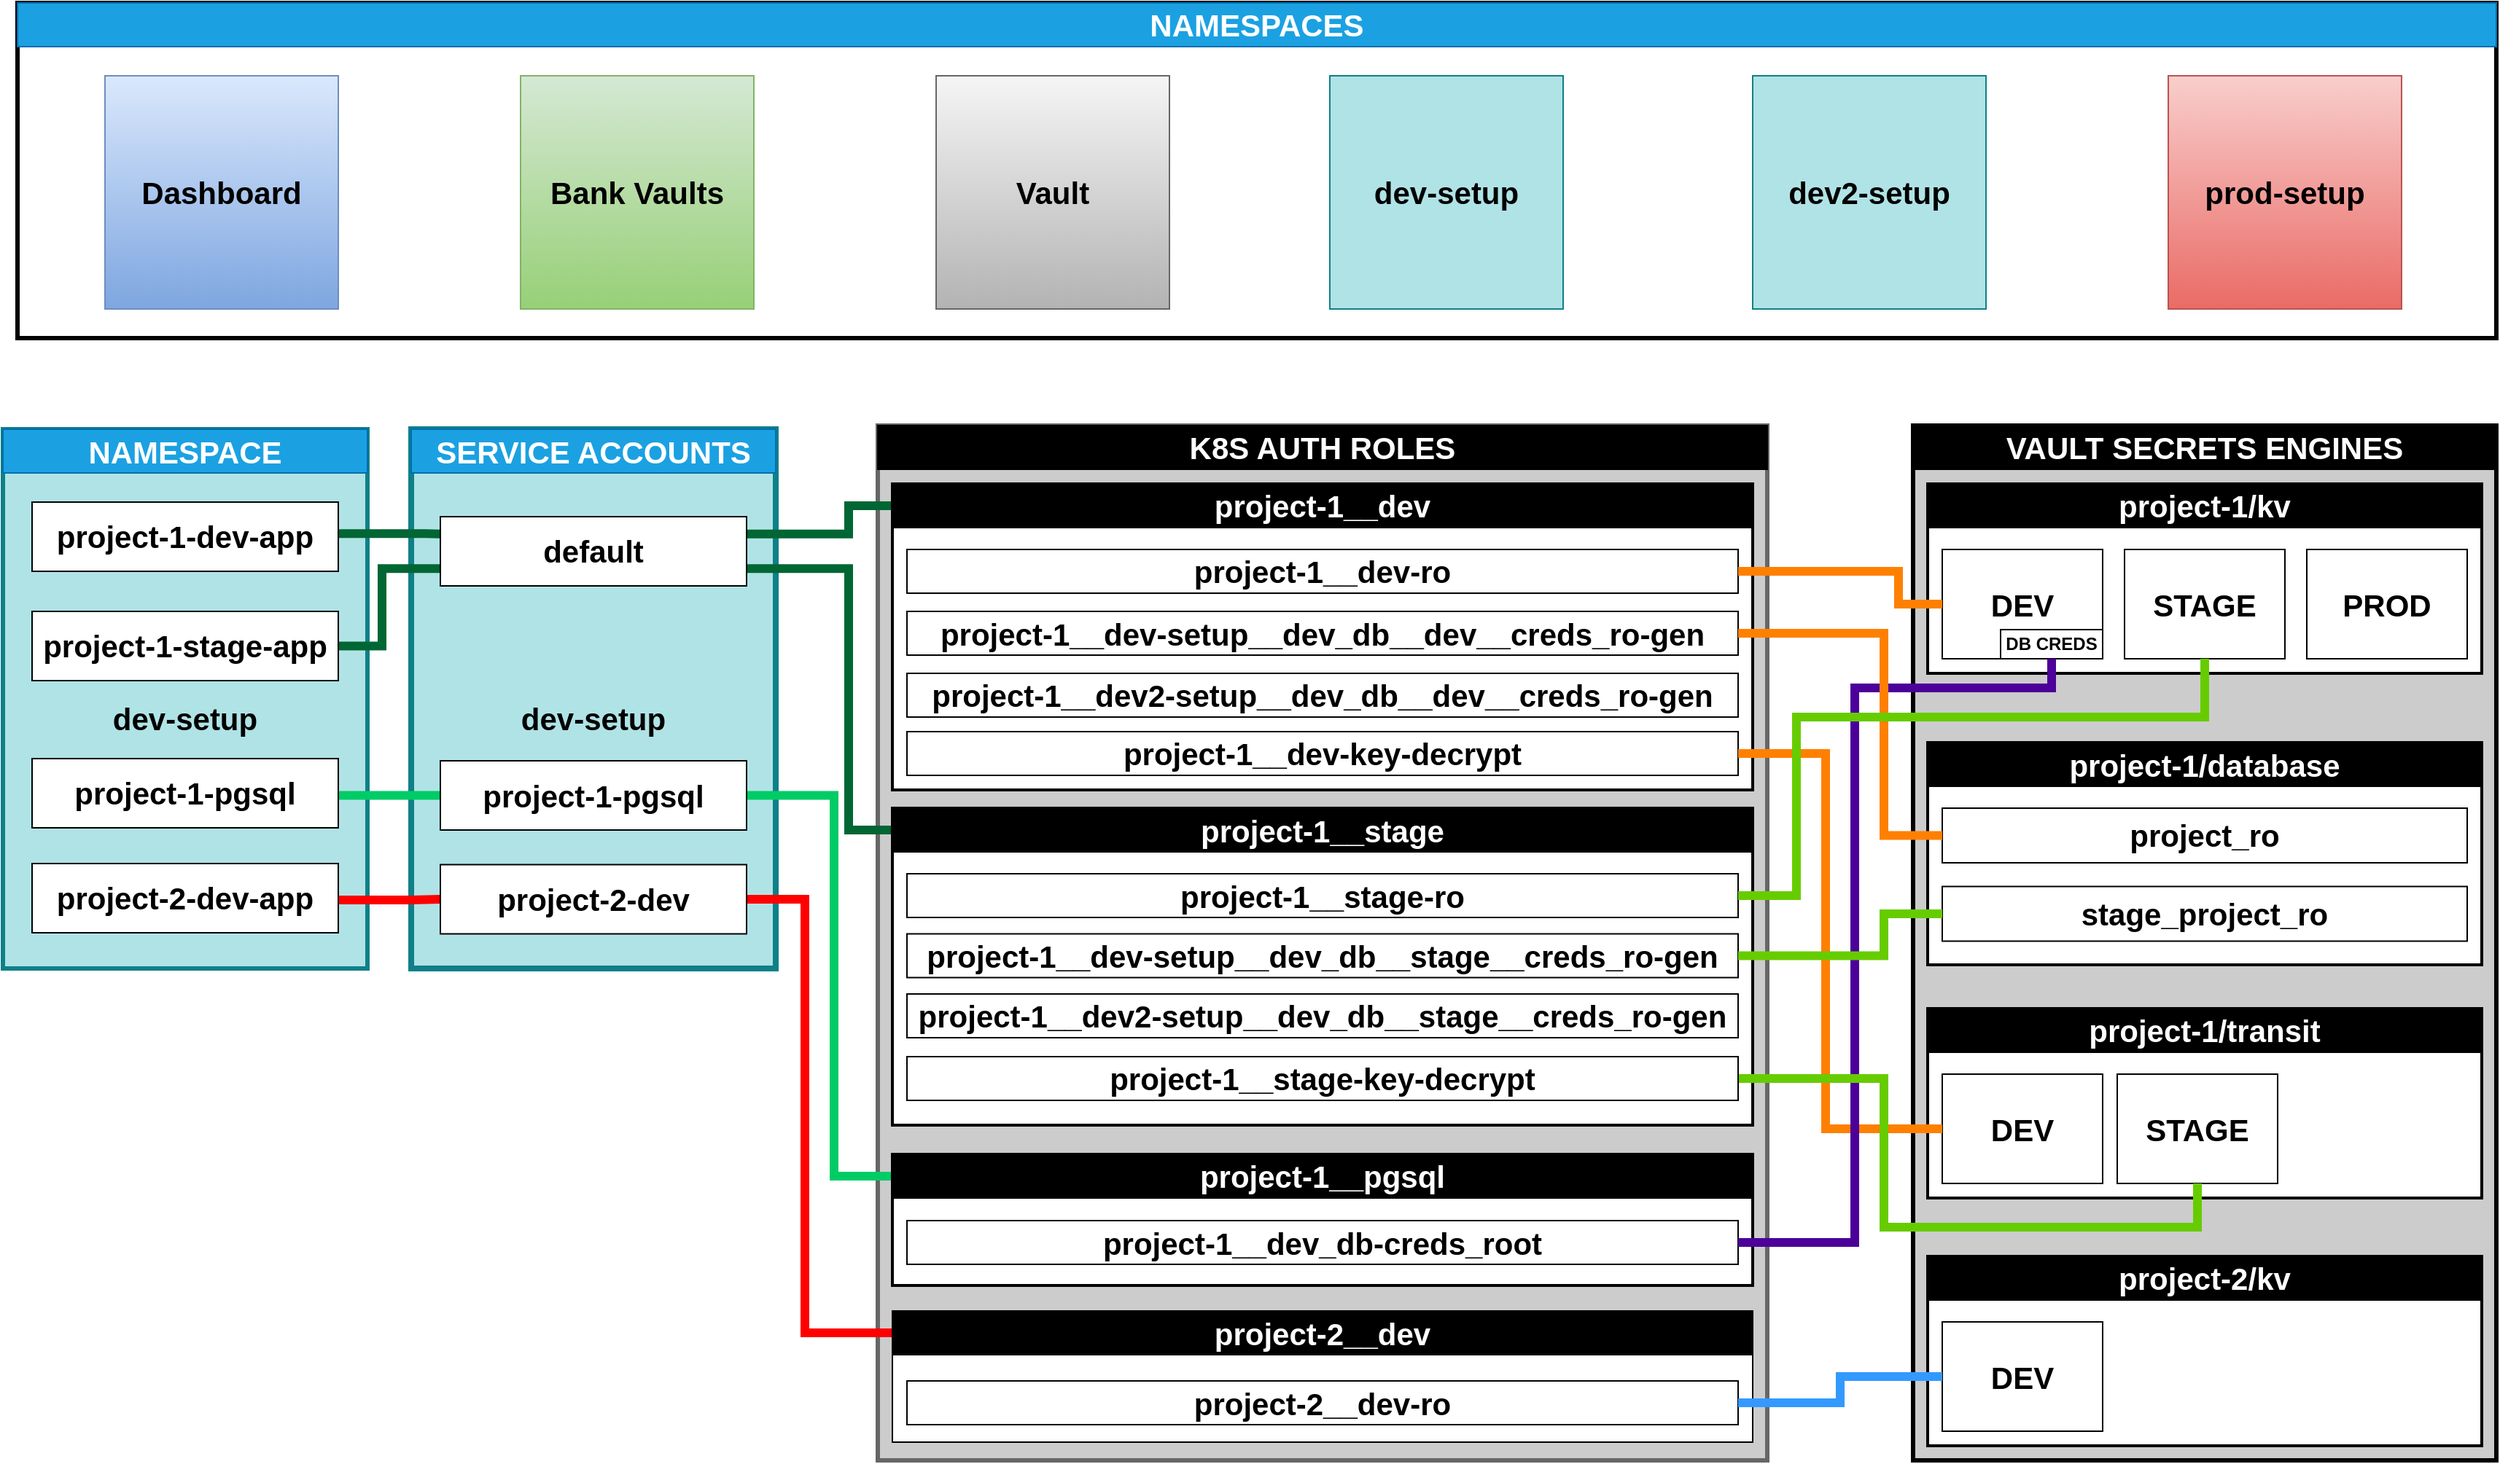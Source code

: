 <mxfile version="14.6.13" type="device"><diagram id="BAF_-7gqzAUOzykMEZvE" name="Page-1"><mxGraphModel dx="2272" dy="1943" grid="1" gridSize="10" guides="1" tooltips="1" connect="1" arrows="1" fold="1" page="1" pageScale="1" pageWidth="850" pageHeight="1100" math="0" shadow="0"><root><mxCell id="0"/><mxCell id="1" parent="0"/><mxCell id="eI4nsN-iS0UbOhHZ_C9s-115" value="&lt;b&gt;&lt;br&gt;dev-setup&lt;/b&gt;" style="rounded=0;whiteSpace=wrap;html=1;fontSize=21;strokeWidth=4;fillColor=#b0e3e6;strokeColor=#0e8088;" parent="1" vertex="1"><mxGeometry x="-90" y="282.5" width="250" height="370" as="geometry"/></mxCell><mxCell id="eI4nsN-iS0UbOhHZ_C9s-113" value="&lt;b&gt;&lt;br&gt;dev-setup&lt;/b&gt;" style="rounded=0;whiteSpace=wrap;html=1;fontSize=21;strokeWidth=3;fillColor=#b0e3e6;strokeColor=#0e8088;" parent="1" vertex="1"><mxGeometry x="-370" y="282.5" width="250" height="370" as="geometry"/></mxCell><mxCell id="eI4nsN-iS0UbOhHZ_C9s-38" value="" style="rounded=0;whiteSpace=wrap;html=1;strokeWidth=3;" parent="1" vertex="1"><mxGeometry x="-360" y="-10" width="1700" height="230" as="geometry"/></mxCell><mxCell id="eI4nsN-iS0UbOhHZ_C9s-2" value="Bank Vaults" style="whiteSpace=wrap;html=1;aspect=fixed;fontStyle=1;fontSize=21;gradientColor=#97d077;fillColor=#d5e8d4;strokeColor=#82b366;" parent="1" vertex="1"><mxGeometry x="-15" y="40" width="160" height="160" as="geometry"/></mxCell><mxCell id="eI4nsN-iS0UbOhHZ_C9s-3" value="Vault" style="whiteSpace=wrap;html=1;aspect=fixed;fontStyle=1;fontSize=21;gradientColor=#b3b3b3;fillColor=#f5f5f5;strokeColor=#666666;" parent="1" vertex="1"><mxGeometry x="270" y="40" width="160" height="160" as="geometry"/></mxCell><mxCell id="eI4nsN-iS0UbOhHZ_C9s-4" value="dev-setup" style="whiteSpace=wrap;html=1;aspect=fixed;fontStyle=1;fontSize=21;fillColor=#b0e3e6;strokeColor=#0e8088;" parent="1" vertex="1"><mxGeometry x="540" y="40" width="160" height="160" as="geometry"/></mxCell><mxCell id="eI4nsN-iS0UbOhHZ_C9s-5" value="prod-setup" style="whiteSpace=wrap;html=1;aspect=fixed;fontStyle=1;fontSize=21;gradientColor=#ea6b66;fillColor=#f8cecc;strokeColor=#b85450;" parent="1" vertex="1"><mxGeometry x="1115" y="40" width="160" height="160" as="geometry"/></mxCell><mxCell id="eI4nsN-iS0UbOhHZ_C9s-20" value="Dashboard" style="whiteSpace=wrap;html=1;aspect=fixed;fontStyle=1;fontSize=21;gradientColor=#7ea6e0;fillColor=#dae8fc;strokeColor=#6c8ebf;" parent="1" vertex="1"><mxGeometry x="-300" y="40" width="160" height="160" as="geometry"/></mxCell><mxCell id="eI4nsN-iS0UbOhHZ_C9s-24" value="SERVICE ACCOUNTS" style="rounded=0;whiteSpace=wrap;html=1;fontStyle=1;fontSize=21;fillColor=#1ba1e2;fontColor=#ffffff;strokeColor=#006EAF;" parent="1" vertex="1"><mxGeometry x="-90" y="282.5" width="250" height="30" as="geometry"/></mxCell><mxCell id="eI4nsN-iS0UbOhHZ_C9s-39" value="NAMESPACES" style="rounded=0;whiteSpace=wrap;html=1;fontStyle=1;fontSize=21;fontColor=#ffffff;fillColor=#1ba1e2;strokeColor=#006EAF;" parent="1" vertex="1"><mxGeometry x="-360" y="-10" width="1700" height="30" as="geometry"/></mxCell><mxCell id="eI4nsN-iS0UbOhHZ_C9s-40" value="" style="rounded=0;whiteSpace=wrap;html=1;strokeWidth=3;fillColor=#CCCCCC;" parent="1" vertex="1"><mxGeometry x="940" y="280" width="400" height="710" as="geometry"/></mxCell><mxCell id="eI4nsN-iS0UbOhHZ_C9s-41" value="VAULT SECRETS ENGINES" style="rounded=0;whiteSpace=wrap;html=1;fillColor=#000000;fontColor=#FFFFFF;fontStyle=1;fontSize=21;" parent="1" vertex="1"><mxGeometry x="940" y="280" width="400" height="30" as="geometry"/></mxCell><mxCell id="eI4nsN-iS0UbOhHZ_C9s-42" value="" style="rounded=0;whiteSpace=wrap;html=1;strokeWidth=2;" parent="1" vertex="1"><mxGeometry x="950" y="320" width="380" height="130" as="geometry"/></mxCell><mxCell id="eI4nsN-iS0UbOhHZ_C9s-43" value="project-1/kv" style="rounded=0;whiteSpace=wrap;html=1;fontStyle=1;fontSize=21;fontColor=#FFFFFF;fillColor=#000000;" parent="1" vertex="1"><mxGeometry x="950" y="320" width="380" height="30" as="geometry"/></mxCell><mxCell id="eI4nsN-iS0UbOhHZ_C9s-44" value="DEV" style="rounded=0;whiteSpace=wrap;html=1;fontStyle=1;fontSize=21;" parent="1" vertex="1"><mxGeometry x="960" y="365" width="110" height="75" as="geometry"/></mxCell><mxCell id="eI4nsN-iS0UbOhHZ_C9s-45" value="STAGE" style="rounded=0;whiteSpace=wrap;html=1;fontStyle=1;fontSize=21;" parent="1" vertex="1"><mxGeometry x="1085" y="365" width="110" height="75" as="geometry"/></mxCell><mxCell id="eI4nsN-iS0UbOhHZ_C9s-46" value="PROD" style="rounded=0;whiteSpace=wrap;html=1;fontStyle=1;fontSize=21;" parent="1" vertex="1"><mxGeometry x="1210" y="365" width="110" height="75" as="geometry"/></mxCell><mxCell id="eI4nsN-iS0UbOhHZ_C9s-47" value="" style="rounded=0;whiteSpace=wrap;html=1;strokeWidth=2;" parent="1" vertex="1"><mxGeometry x="950" y="850" width="380" height="130" as="geometry"/></mxCell><mxCell id="eI4nsN-iS0UbOhHZ_C9s-48" value="project-2/kv" style="rounded=0;whiteSpace=wrap;html=1;fillColor=#000000;fontStyle=1;fontSize=21;fontColor=#FFFFFF;" parent="1" vertex="1"><mxGeometry x="950" y="850" width="380" height="30" as="geometry"/></mxCell><mxCell id="eI4nsN-iS0UbOhHZ_C9s-49" value="DEV" style="rounded=0;whiteSpace=wrap;html=1;fontStyle=1;fontSize=21;" parent="1" vertex="1"><mxGeometry x="960" y="895" width="110" height="75" as="geometry"/></mxCell><mxCell id="eI4nsN-iS0UbOhHZ_C9s-59" value="" style="rounded=0;whiteSpace=wrap;html=1;strokeWidth=2;" parent="1" vertex="1"><mxGeometry x="950" y="680" width="380" height="130" as="geometry"/></mxCell><mxCell id="eI4nsN-iS0UbOhHZ_C9s-60" value="project-1/transit" style="rounded=0;whiteSpace=wrap;html=1;fontStyle=1;fillColor=#000000;fontColor=#FFFFFF;fontSize=21;" parent="1" vertex="1"><mxGeometry x="950" y="680" width="380" height="30" as="geometry"/></mxCell><mxCell id="eI4nsN-iS0UbOhHZ_C9s-61" value="DEV" style="rounded=0;whiteSpace=wrap;html=1;fontStyle=1;fontSize=21;" parent="1" vertex="1"><mxGeometry x="960" y="725" width="110" height="75" as="geometry"/></mxCell><mxCell id="eI4nsN-iS0UbOhHZ_C9s-62" value="STAGE" style="rounded=0;whiteSpace=wrap;html=1;fontStyle=1;fontSize=21;" parent="1" vertex="1"><mxGeometry x="1080" y="725" width="110" height="75" as="geometry"/></mxCell><mxCell id="eI4nsN-iS0UbOhHZ_C9s-68" value="DB CREDS" style="rounded=0;whiteSpace=wrap;html=1;fontStyle=1" parent="1" vertex="1"><mxGeometry x="1000" y="420" width="70" height="20" as="geometry"/></mxCell><mxCell id="eI4nsN-iS0UbOhHZ_C9s-74" value="NAMESPACE" style="rounded=0;whiteSpace=wrap;html=1;fontSize=21;fontColor=#ffffff;fillColor=#1ba1e2;strokeColor=#006EAF;fontStyle=1" parent="1" vertex="1"><mxGeometry x="-370" y="282.5" width="250" height="30" as="geometry"/></mxCell><mxCell id="eI4nsN-iS0UbOhHZ_C9s-75" value="" style="rounded=0;whiteSpace=wrap;html=1;strokeWidth=3;strokeColor=#666666;fontColor=#333333;fillColor=#CCCCCC;" parent="1" vertex="1"><mxGeometry x="230" y="280" width="610" height="710" as="geometry"/></mxCell><mxCell id="eI4nsN-iS0UbOhHZ_C9s-76" value="K8S AUTH ROLES" style="rounded=0;whiteSpace=wrap;html=1;fillColor=#000000;fontColor=#FFFFFF;fontStyle=1;fontSize=21;" parent="1" vertex="1"><mxGeometry x="230" y="280" width="610" height="30" as="geometry"/></mxCell><mxCell id="eI4nsN-iS0UbOhHZ_C9s-129" style="edgeStyle=orthogonalEdgeStyle;rounded=0;orthogonalLoop=1;jettySize=auto;html=1;exitX=0;exitY=0.5;exitDx=0;exitDy=0;entryX=1;entryY=0.25;entryDx=0;entryDy=0;fontSize=21;fontColor=#FFFFFF;endArrow=none;endFill=0;strokeWidth=6;strokeColor=#006633;" parent="1" source="eI4nsN-iS0UbOhHZ_C9s-78" target="eI4nsN-iS0UbOhHZ_C9s-117" edge="1"><mxGeometry relative="1" as="geometry"><Array as="points"><mxPoint x="210" y="335"/><mxPoint x="210" y="354"/></Array></mxGeometry></mxCell><mxCell id="eI4nsN-iS0UbOhHZ_C9s-77" value="" style="rounded=0;whiteSpace=wrap;html=1;strokeWidth=2;" parent="1" vertex="1"><mxGeometry x="240" y="320" width="590" height="210" as="geometry"/></mxCell><mxCell id="eI4nsN-iS0UbOhHZ_C9s-78" value="project-1__dev" style="rounded=0;whiteSpace=wrap;html=1;fontStyle=1;fontSize=21;fontColor=#FFFFFF;fillColor=#000000;" parent="1" vertex="1"><mxGeometry x="240" y="320" width="590" height="30" as="geometry"/></mxCell><mxCell id="eI4nsN-iS0UbOhHZ_C9s-79" value="&lt;span class=&quot;pl-s&quot;&gt;&lt;span class=&quot;pl-pds&quot;&gt;&lt;/span&gt;project-1__dev-ro&lt;/span&gt;" style="rounded=0;whiteSpace=wrap;html=1;fontStyle=1;fontSize=21;" parent="1" vertex="1"><mxGeometry x="250" y="365" width="570" height="30" as="geometry"/></mxCell><mxCell id="eI4nsN-iS0UbOhHZ_C9s-130" style="edgeStyle=orthogonalEdgeStyle;rounded=0;orthogonalLoop=1;jettySize=auto;html=1;exitX=0;exitY=0.5;exitDx=0;exitDy=0;entryX=1;entryY=0.75;entryDx=0;entryDy=0;fontSize=21;fontColor=#FFFFFF;endArrow=none;endFill=0;strokeWidth=6;strokeColor=#006633;" parent="1" source="eI4nsN-iS0UbOhHZ_C9s-86" target="eI4nsN-iS0UbOhHZ_C9s-117" edge="1"><mxGeometry relative="1" as="geometry"><Array as="points"><mxPoint x="210" y="558"/><mxPoint x="210" y="378"/></Array></mxGeometry></mxCell><mxCell id="eI4nsN-iS0UbOhHZ_C9s-85" value="" style="rounded=0;whiteSpace=wrap;html=1;strokeWidth=2;" parent="1" vertex="1"><mxGeometry x="240" y="542.5" width="590" height="217.5" as="geometry"/></mxCell><mxCell id="eI4nsN-iS0UbOhHZ_C9s-86" value="project-1__stage" style="rounded=0;whiteSpace=wrap;html=1;fontStyle=1;fillColor=#000000;fontColor=#FFFFFF;fontSize=21;" parent="1" vertex="1"><mxGeometry x="240" y="542.5" width="590" height="30" as="geometry"/></mxCell><mxCell id="eI4nsN-iS0UbOhHZ_C9s-131" style="edgeStyle=orthogonalEdgeStyle;rounded=0;orthogonalLoop=1;jettySize=auto;html=1;exitX=0;exitY=0.5;exitDx=0;exitDy=0;entryX=1;entryY=0.5;entryDx=0;entryDy=0;fontSize=21;fontColor=#FFFFFF;endArrow=none;endFill=0;strokeWidth=6;strokeColor=#00CC66;" parent="1" source="eI4nsN-iS0UbOhHZ_C9s-91" target="eI4nsN-iS0UbOhHZ_C9s-116" edge="1"><mxGeometry relative="1" as="geometry"><Array as="points"><mxPoint x="200" y="795"/><mxPoint x="200" y="534"/></Array></mxGeometry></mxCell><mxCell id="eI4nsN-iS0UbOhHZ_C9s-90" value="" style="rounded=0;whiteSpace=wrap;html=1;strokeWidth=2;" parent="1" vertex="1"><mxGeometry x="240" y="780" width="590" height="90" as="geometry"/></mxCell><mxCell id="eI4nsN-iS0UbOhHZ_C9s-91" value="project-1__pgsql" style="rounded=0;whiteSpace=wrap;html=1;fillColor=#000000;fontStyle=1;fontSize=21;fontColor=#FFFFFF;" parent="1" vertex="1"><mxGeometry x="240" y="780" width="590" height="30" as="geometry"/></mxCell><mxCell id="eI4nsN-iS0UbOhHZ_C9s-132" style="edgeStyle=orthogonalEdgeStyle;rounded=0;orthogonalLoop=1;jettySize=auto;html=1;exitX=0;exitY=0.5;exitDx=0;exitDy=0;entryX=1;entryY=0.5;entryDx=0;entryDy=0;fontSize=21;fontColor=#FFFFFF;endArrow=none;endFill=0;strokeWidth=6;strokeColor=#FF0000;" parent="1" source="eI4nsN-iS0UbOhHZ_C9s-94" target="eI4nsN-iS0UbOhHZ_C9s-118" edge="1"><mxGeometry relative="1" as="geometry"><Array as="points"><mxPoint x="180" y="903"/><mxPoint x="180" y="605"/></Array></mxGeometry></mxCell><mxCell id="eI4nsN-iS0UbOhHZ_C9s-93" value="" style="rounded=0;whiteSpace=wrap;html=1;" parent="1" vertex="1"><mxGeometry x="240" y="887.5" width="590" height="90" as="geometry"/></mxCell><mxCell id="eI4nsN-iS0UbOhHZ_C9s-94" value="project-2__dev" style="rounded=0;whiteSpace=wrap;html=1;fillColor=#000000;fontStyle=1;fontSize=21;fontColor=#FFFFFF;" parent="1" vertex="1"><mxGeometry x="240" y="887.5" width="590" height="30" as="geometry"/></mxCell><mxCell id="eI4nsN-iS0UbOhHZ_C9s-96" value="project-1__dev-setup__dev_db__dev__creds_ro-gen" style="rounded=0;whiteSpace=wrap;html=1;fontStyle=1;fontSize=21;" parent="1" vertex="1"><mxGeometry x="250" y="407.5" width="570" height="30" as="geometry"/></mxCell><mxCell id="eI4nsN-iS0UbOhHZ_C9s-97" value="&lt;span class=&quot;pl-s&quot;&gt;&lt;span class=&quot;pl-pds&quot;&gt;&lt;/span&gt;project-1__stage-ro&lt;/span&gt;" style="rounded=0;whiteSpace=wrap;html=1;fontStyle=1;fontSize=21;" parent="1" vertex="1"><mxGeometry x="250" y="587.5" width="570" height="30" as="geometry"/></mxCell><mxCell id="eI4nsN-iS0UbOhHZ_C9s-98" value="&lt;span class=&quot;pl-s&quot;&gt;project-1__dev-setup__dev_db__stage__creds_ro-gen&lt;span class=&quot;pl-pds&quot;&gt;&lt;/span&gt;&lt;/span&gt;" style="rounded=0;whiteSpace=wrap;html=1;fontStyle=1;fontSize=21;" parent="1" vertex="1"><mxGeometry x="250" y="628.75" width="570" height="30" as="geometry"/></mxCell><mxCell id="eI4nsN-iS0UbOhHZ_C9s-101" value="&lt;span class=&quot;pl-s&quot;&gt;project-1__dev_db-creds_root&lt;span class=&quot;pl-pds&quot;&gt;&lt;/span&gt;&lt;/span&gt;" style="rounded=0;whiteSpace=wrap;html=1;fontStyle=1;fontSize=21;" parent="1" vertex="1"><mxGeometry x="250" y="825.5" width="570" height="30" as="geometry"/></mxCell><mxCell id="eI4nsN-iS0UbOhHZ_C9s-103" value="&lt;span class=&quot;pl-s&quot;&gt;&lt;span class=&quot;pl-pds&quot;&gt;&lt;/span&gt;project-2__dev-ro&lt;/span&gt;" style="rounded=0;whiteSpace=wrap;html=1;fontStyle=1;fontSize=21;" parent="1" vertex="1"><mxGeometry x="250" y="935.5" width="570" height="30" as="geometry"/></mxCell><mxCell id="eI4nsN-iS0UbOhHZ_C9s-120" style="edgeStyle=orthogonalEdgeStyle;rounded=0;orthogonalLoop=1;jettySize=auto;html=1;exitX=0.998;exitY=0.455;exitDx=0;exitDy=0;entryX=0;entryY=0.25;entryDx=0;entryDy=0;fontSize=21;fontColor=#FFFFFF;strokeWidth=6;exitPerimeter=0;endArrow=none;endFill=0;strokeColor=#006633;" parent="1" source="eI4nsN-iS0UbOhHZ_C9s-107" target="eI4nsN-iS0UbOhHZ_C9s-117" edge="1"><mxGeometry relative="1" as="geometry"><Array as="points"><mxPoint x="-80" y="354.5"/><mxPoint x="-80" y="354.5"/></Array></mxGeometry></mxCell><mxCell id="eI4nsN-iS0UbOhHZ_C9s-107" value="project-1-dev-app" style="rounded=0;whiteSpace=wrap;html=1;fontSize=21;strokeWidth=1;fontStyle=1" parent="1" vertex="1"><mxGeometry x="-350" y="332.5" width="210" height="47.5" as="geometry"/></mxCell><mxCell id="eI4nsN-iS0UbOhHZ_C9s-121" style="edgeStyle=orthogonalEdgeStyle;rounded=0;orthogonalLoop=1;jettySize=auto;html=1;exitX=1;exitY=0.5;exitDx=0;exitDy=0;entryX=0;entryY=0.75;entryDx=0;entryDy=0;fontSize=21;fontColor=#FFFFFF;strokeWidth=6;endArrow=none;endFill=0;strokeColor=#006633;" parent="1" source="eI4nsN-iS0UbOhHZ_C9s-108" target="eI4nsN-iS0UbOhHZ_C9s-117" edge="1"><mxGeometry relative="1" as="geometry"><Array as="points"><mxPoint x="-110" y="431"/><mxPoint x="-110" y="378"/></Array></mxGeometry></mxCell><mxCell id="eI4nsN-iS0UbOhHZ_C9s-108" value="project-1-stage-app" style="rounded=0;whiteSpace=wrap;html=1;fontSize=21;strokeWidth=1;fontStyle=1" parent="1" vertex="1"><mxGeometry x="-350" y="407.5" width="210" height="47.5" as="geometry"/></mxCell><mxCell id="eI4nsN-iS0UbOhHZ_C9s-122" style="edgeStyle=orthogonalEdgeStyle;rounded=0;orthogonalLoop=1;jettySize=auto;html=1;exitX=1;exitY=0.5;exitDx=0;exitDy=0;entryX=0;entryY=0.5;entryDx=0;entryDy=0;fontSize=21;fontColor=#FFFFFF;strokeWidth=6;endArrow=none;endFill=0;strokeColor=#00CC66;" parent="1" source="eI4nsN-iS0UbOhHZ_C9s-112" target="eI4nsN-iS0UbOhHZ_C9s-116" edge="1"><mxGeometry relative="1" as="geometry"><Array as="points"><mxPoint x="-140" y="533.5"/></Array></mxGeometry></mxCell><mxCell id="eI4nsN-iS0UbOhHZ_C9s-112" value="project-1-pgsql" style="rounded=0;whiteSpace=wrap;html=1;fontSize=21;strokeWidth=1;fontStyle=1" parent="1" vertex="1"><mxGeometry x="-350" y="508.5" width="210" height="47.5" as="geometry"/></mxCell><mxCell id="eI4nsN-iS0UbOhHZ_C9s-123" style="edgeStyle=orthogonalEdgeStyle;rounded=0;orthogonalLoop=1;jettySize=auto;html=1;exitX=1;exitY=0.5;exitDx=0;exitDy=0;entryX=0;entryY=0.5;entryDx=0;entryDy=0;fontSize=21;fontColor=#FFFFFF;strokeWidth=6;endArrow=none;endFill=0;strokeColor=#FF0000;" parent="1" source="eI4nsN-iS0UbOhHZ_C9s-114" target="eI4nsN-iS0UbOhHZ_C9s-118" edge="1"><mxGeometry relative="1" as="geometry"><Array as="points"><mxPoint x="-140" y="605.5"/><mxPoint x="-90" y="605.5"/></Array></mxGeometry></mxCell><mxCell id="eI4nsN-iS0UbOhHZ_C9s-114" value="project-2-dev-app" style="rounded=0;whiteSpace=wrap;html=1;fontSize=21;strokeWidth=1;fontStyle=1" parent="1" vertex="1"><mxGeometry x="-350" y="580.5" width="210" height="47.5" as="geometry"/></mxCell><mxCell id="eI4nsN-iS0UbOhHZ_C9s-116" value="project-1-pgsql" style="rounded=0;whiteSpace=wrap;html=1;fontSize=21;strokeWidth=1;fontStyle=1" parent="1" vertex="1"><mxGeometry x="-70" y="510" width="210" height="47.5" as="geometry"/></mxCell><mxCell id="eI4nsN-iS0UbOhHZ_C9s-117" value="default" style="rounded=0;whiteSpace=wrap;html=1;fontSize=21;strokeWidth=1;fontStyle=1" parent="1" vertex="1"><mxGeometry x="-70" y="342.5" width="210" height="47.5" as="geometry"/></mxCell><mxCell id="eI4nsN-iS0UbOhHZ_C9s-118" value="project-2-dev" style="rounded=0;whiteSpace=wrap;html=1;fontSize=21;strokeWidth=1;fontStyle=1" parent="1" vertex="1"><mxGeometry x="-70" y="581.25" width="210" height="47.5" as="geometry"/></mxCell><mxCell id="2XdNPjoH4GsQAgy4dsem-1" value="&lt;span class=&quot;pl-s&quot;&gt;project-1__dev-key-decrypt&lt;span class=&quot;pl-pds&quot;&gt;&lt;/span&gt;&lt;/span&gt;" style="rounded=0;whiteSpace=wrap;html=1;fontStyle=1;fontSize=21;" parent="1" vertex="1"><mxGeometry x="250" y="490" width="570" height="30" as="geometry"/></mxCell><mxCell id="2XdNPjoH4GsQAgy4dsem-2" value="" style="rounded=0;whiteSpace=wrap;html=1;strokeWidth=2;" parent="1" vertex="1"><mxGeometry x="950" y="497.5" width="380" height="152.5" as="geometry"/></mxCell><mxCell id="2XdNPjoH4GsQAgy4dsem-3" value="project-1/database" style="rounded=0;whiteSpace=wrap;html=1;fontStyle=1;fillColor=#000000;fontColor=#FFFFFF;fontSize=21;" parent="1" vertex="1"><mxGeometry x="950" y="497.5" width="380" height="30" as="geometry"/></mxCell><mxCell id="2XdNPjoH4GsQAgy4dsem-4" value="project_ro" style="rounded=0;whiteSpace=wrap;html=1;fontStyle=1;fontSize=21;" parent="1" vertex="1"><mxGeometry x="960" y="542.5" width="360" height="37.5" as="geometry"/></mxCell><mxCell id="eI4nsN-iS0UbOhHZ_C9s-138" style="edgeStyle=orthogonalEdgeStyle;rounded=0;orthogonalLoop=1;jettySize=auto;html=1;exitX=1;exitY=0.5;exitDx=0;exitDy=0;fontSize=21;fontColor=#FFFFFF;endArrow=none;endFill=0;strokeWidth=6;strokeColor=#FF8000;entryX=0;entryY=0.5;entryDx=0;entryDy=0;" parent="1" source="2XdNPjoH4GsQAgy4dsem-1" target="eI4nsN-iS0UbOhHZ_C9s-61" edge="1"><mxGeometry relative="1" as="geometry"><Array as="points"><mxPoint x="880" y="505"/><mxPoint x="880" y="763"/></Array><mxPoint x="960" y="740" as="targetPoint"/></mxGeometry></mxCell><mxCell id="eI4nsN-iS0UbOhHZ_C9s-137" style="edgeStyle=orthogonalEdgeStyle;rounded=0;orthogonalLoop=1;jettySize=auto;html=1;exitX=1;exitY=0.5;exitDx=0;exitDy=0;entryX=0;entryY=0.5;entryDx=0;entryDy=0;fontSize=21;fontColor=#FFFFFF;endArrow=none;endFill=0;strokeWidth=6;strokeColor=#FF8000;" parent="1" source="eI4nsN-iS0UbOhHZ_C9s-79" target="eI4nsN-iS0UbOhHZ_C9s-44" edge="1"><mxGeometry relative="1" as="geometry"><Array as="points"><mxPoint x="930" y="380"/><mxPoint x="930" y="403"/></Array></mxGeometry></mxCell><mxCell id="eI4nsN-iS0UbOhHZ_C9s-136" style="edgeStyle=orthogonalEdgeStyle;rounded=0;orthogonalLoop=1;jettySize=auto;html=1;exitX=1;exitY=0.5;exitDx=0;exitDy=0;fontSize=21;fontColor=#FFFFFF;endArrow=none;endFill=0;strokeWidth=6;strokeColor=#3399FF;entryX=0;entryY=0.5;entryDx=0;entryDy=0;" parent="1" source="eI4nsN-iS0UbOhHZ_C9s-103" target="eI4nsN-iS0UbOhHZ_C9s-49" edge="1"><mxGeometry relative="1" as="geometry"><Array as="points"/><mxPoint x="930" y="941" as="targetPoint"/></mxGeometry></mxCell><mxCell id="eI4nsN-iS0UbOhHZ_C9s-135" style="edgeStyle=orthogonalEdgeStyle;rounded=0;orthogonalLoop=1;jettySize=auto;html=1;exitX=1;exitY=0.5;exitDx=0;exitDy=0;entryX=0.5;entryY=1;entryDx=0;entryDy=0;fontSize=21;fontColor=#FFFFFF;endArrow=none;endFill=0;strokeWidth=6;strokeColor=#4C0099;" parent="1" source="eI4nsN-iS0UbOhHZ_C9s-101" target="eI4nsN-iS0UbOhHZ_C9s-68" edge="1"><mxGeometry relative="1" as="geometry"><Array as="points"><mxPoint x="900" y="841"/><mxPoint x="900" y="460"/><mxPoint x="1035" y="460"/></Array></mxGeometry></mxCell><mxCell id="2XdNPjoH4GsQAgy4dsem-6" style="edgeStyle=orthogonalEdgeStyle;rounded=0;orthogonalLoop=1;jettySize=auto;html=1;exitX=1;exitY=0.5;exitDx=0;exitDy=0;entryX=0;entryY=0.5;entryDx=0;entryDy=0;strokeColor=#FF8000;strokeWidth=6;endArrow=none;endFill=0;" parent="1" source="eI4nsN-iS0UbOhHZ_C9s-96" target="2XdNPjoH4GsQAgy4dsem-4" edge="1"><mxGeometry relative="1" as="geometry"><Array as="points"><mxPoint x="920" y="423"/><mxPoint x="920" y="561"/></Array></mxGeometry></mxCell><mxCell id="eI4nsN-iS0UbOhHZ_C9s-139" style="edgeStyle=orthogonalEdgeStyle;rounded=0;orthogonalLoop=1;jettySize=auto;html=1;exitX=1;exitY=0.5;exitDx=0;exitDy=0;entryX=0.5;entryY=1;entryDx=0;entryDy=0;fontSize=21;fontColor=#FFFFFF;endArrow=none;endFill=0;strokeWidth=6;strokeColor=#66CC00;" parent="1" source="zj-wlLPRC2wLW2949bNk-1" target="eI4nsN-iS0UbOhHZ_C9s-62" edge="1"><mxGeometry relative="1" as="geometry"><Array as="points"><mxPoint x="920" y="728"/><mxPoint x="920" y="830"/><mxPoint x="1135" y="830"/></Array></mxGeometry></mxCell><mxCell id="eI4nsN-iS0UbOhHZ_C9s-134" style="edgeStyle=orthogonalEdgeStyle;rounded=0;orthogonalLoop=1;jettySize=auto;html=1;entryX=0.5;entryY=1;entryDx=0;entryDy=0;fontSize=21;fontColor=#FFFFFF;endArrow=none;endFill=0;strokeWidth=6;strokeColor=#66CC00;exitX=1;exitY=0.5;exitDx=0;exitDy=0;" parent="1" source="eI4nsN-iS0UbOhHZ_C9s-97" target="eI4nsN-iS0UbOhHZ_C9s-45" edge="1"><mxGeometry relative="1" as="geometry"><Array as="points"><mxPoint x="860" y="603"/><mxPoint x="860" y="480"/><mxPoint x="1140" y="480"/></Array><mxPoint x="860" y="600" as="sourcePoint"/></mxGeometry></mxCell><mxCell id="pBSS9HAHtIsFjcHprHaE-1" value="&lt;span&gt;project-1__dev2-setup__dev_db__stage__creds_ro-gen&lt;/span&gt;" style="rounded=0;whiteSpace=wrap;html=1;fontStyle=1;fontSize=21;" parent="1" vertex="1"><mxGeometry x="250" y="670" width="570" height="30" as="geometry"/></mxCell><mxCell id="pBSS9HAHtIsFjcHprHaE-2" value="stage_project_ro" style="rounded=0;whiteSpace=wrap;html=1;fontStyle=1;fontSize=21;" parent="1" vertex="1"><mxGeometry x="960" y="596.25" width="360" height="37.5" as="geometry"/></mxCell><mxCell id="pBSS9HAHtIsFjcHprHaE-3" style="edgeStyle=orthogonalEdgeStyle;rounded=0;orthogonalLoop=1;jettySize=auto;html=1;exitX=1;exitY=0.5;exitDx=0;exitDy=0;entryX=0;entryY=0.5;entryDx=0;entryDy=0;endArrow=none;endFill=0;strokeWidth=6;strokeColor=#66cc00;" parent="1" source="eI4nsN-iS0UbOhHZ_C9s-98" target="pBSS9HAHtIsFjcHprHaE-2" edge="1"><mxGeometry relative="1" as="geometry"><Array as="points"><mxPoint x="920" y="644"/><mxPoint x="920" y="615"/></Array></mxGeometry></mxCell><mxCell id="pBSS9HAHtIsFjcHprHaE-4" value="project-1__dev2-setup__dev_db__dev__creds_ro-gen" style="rounded=0;whiteSpace=wrap;html=1;fontStyle=1;fontSize=21;" parent="1" vertex="1"><mxGeometry x="250" y="450" width="570" height="30" as="geometry"/></mxCell><mxCell id="1hssPeBj4wgsZ52xaJbI-1" value="dev2-setup" style="whiteSpace=wrap;html=1;aspect=fixed;fontStyle=1;fontSize=21;fillColor=#b0e3e6;strokeColor=#0e8088;" parent="1" vertex="1"><mxGeometry x="830" y="40" width="160" height="160" as="geometry"/></mxCell><mxCell id="zj-wlLPRC2wLW2949bNk-1" value="&lt;span class=&quot;pl-s&quot;&gt;project-1__stage-key-decrypt&lt;span class=&quot;pl-pds&quot;&gt;&lt;/span&gt;&lt;/span&gt;" style="rounded=0;whiteSpace=wrap;html=1;fontStyle=1;fontSize=21;" parent="1" vertex="1"><mxGeometry x="250" y="713" width="570" height="30" as="geometry"/></mxCell></root></mxGraphModel></diagram></mxfile>